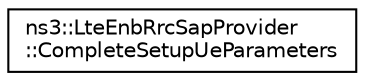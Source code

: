 digraph "Graphical Class Hierarchy"
{
 // LATEX_PDF_SIZE
  edge [fontname="Helvetica",fontsize="10",labelfontname="Helvetica",labelfontsize="10"];
  node [fontname="Helvetica",fontsize="10",shape=record];
  rankdir="LR";
  Node0 [label="ns3::LteEnbRrcSapProvider\l::CompleteSetupUeParameters",height=0.2,width=0.4,color="black", fillcolor="white", style="filled",URL="$structns3_1_1_lte_enb_rrc_sap_provider_1_1_complete_setup_ue_parameters.html",tooltip="CompleteSetupUeParameters structure."];
}
